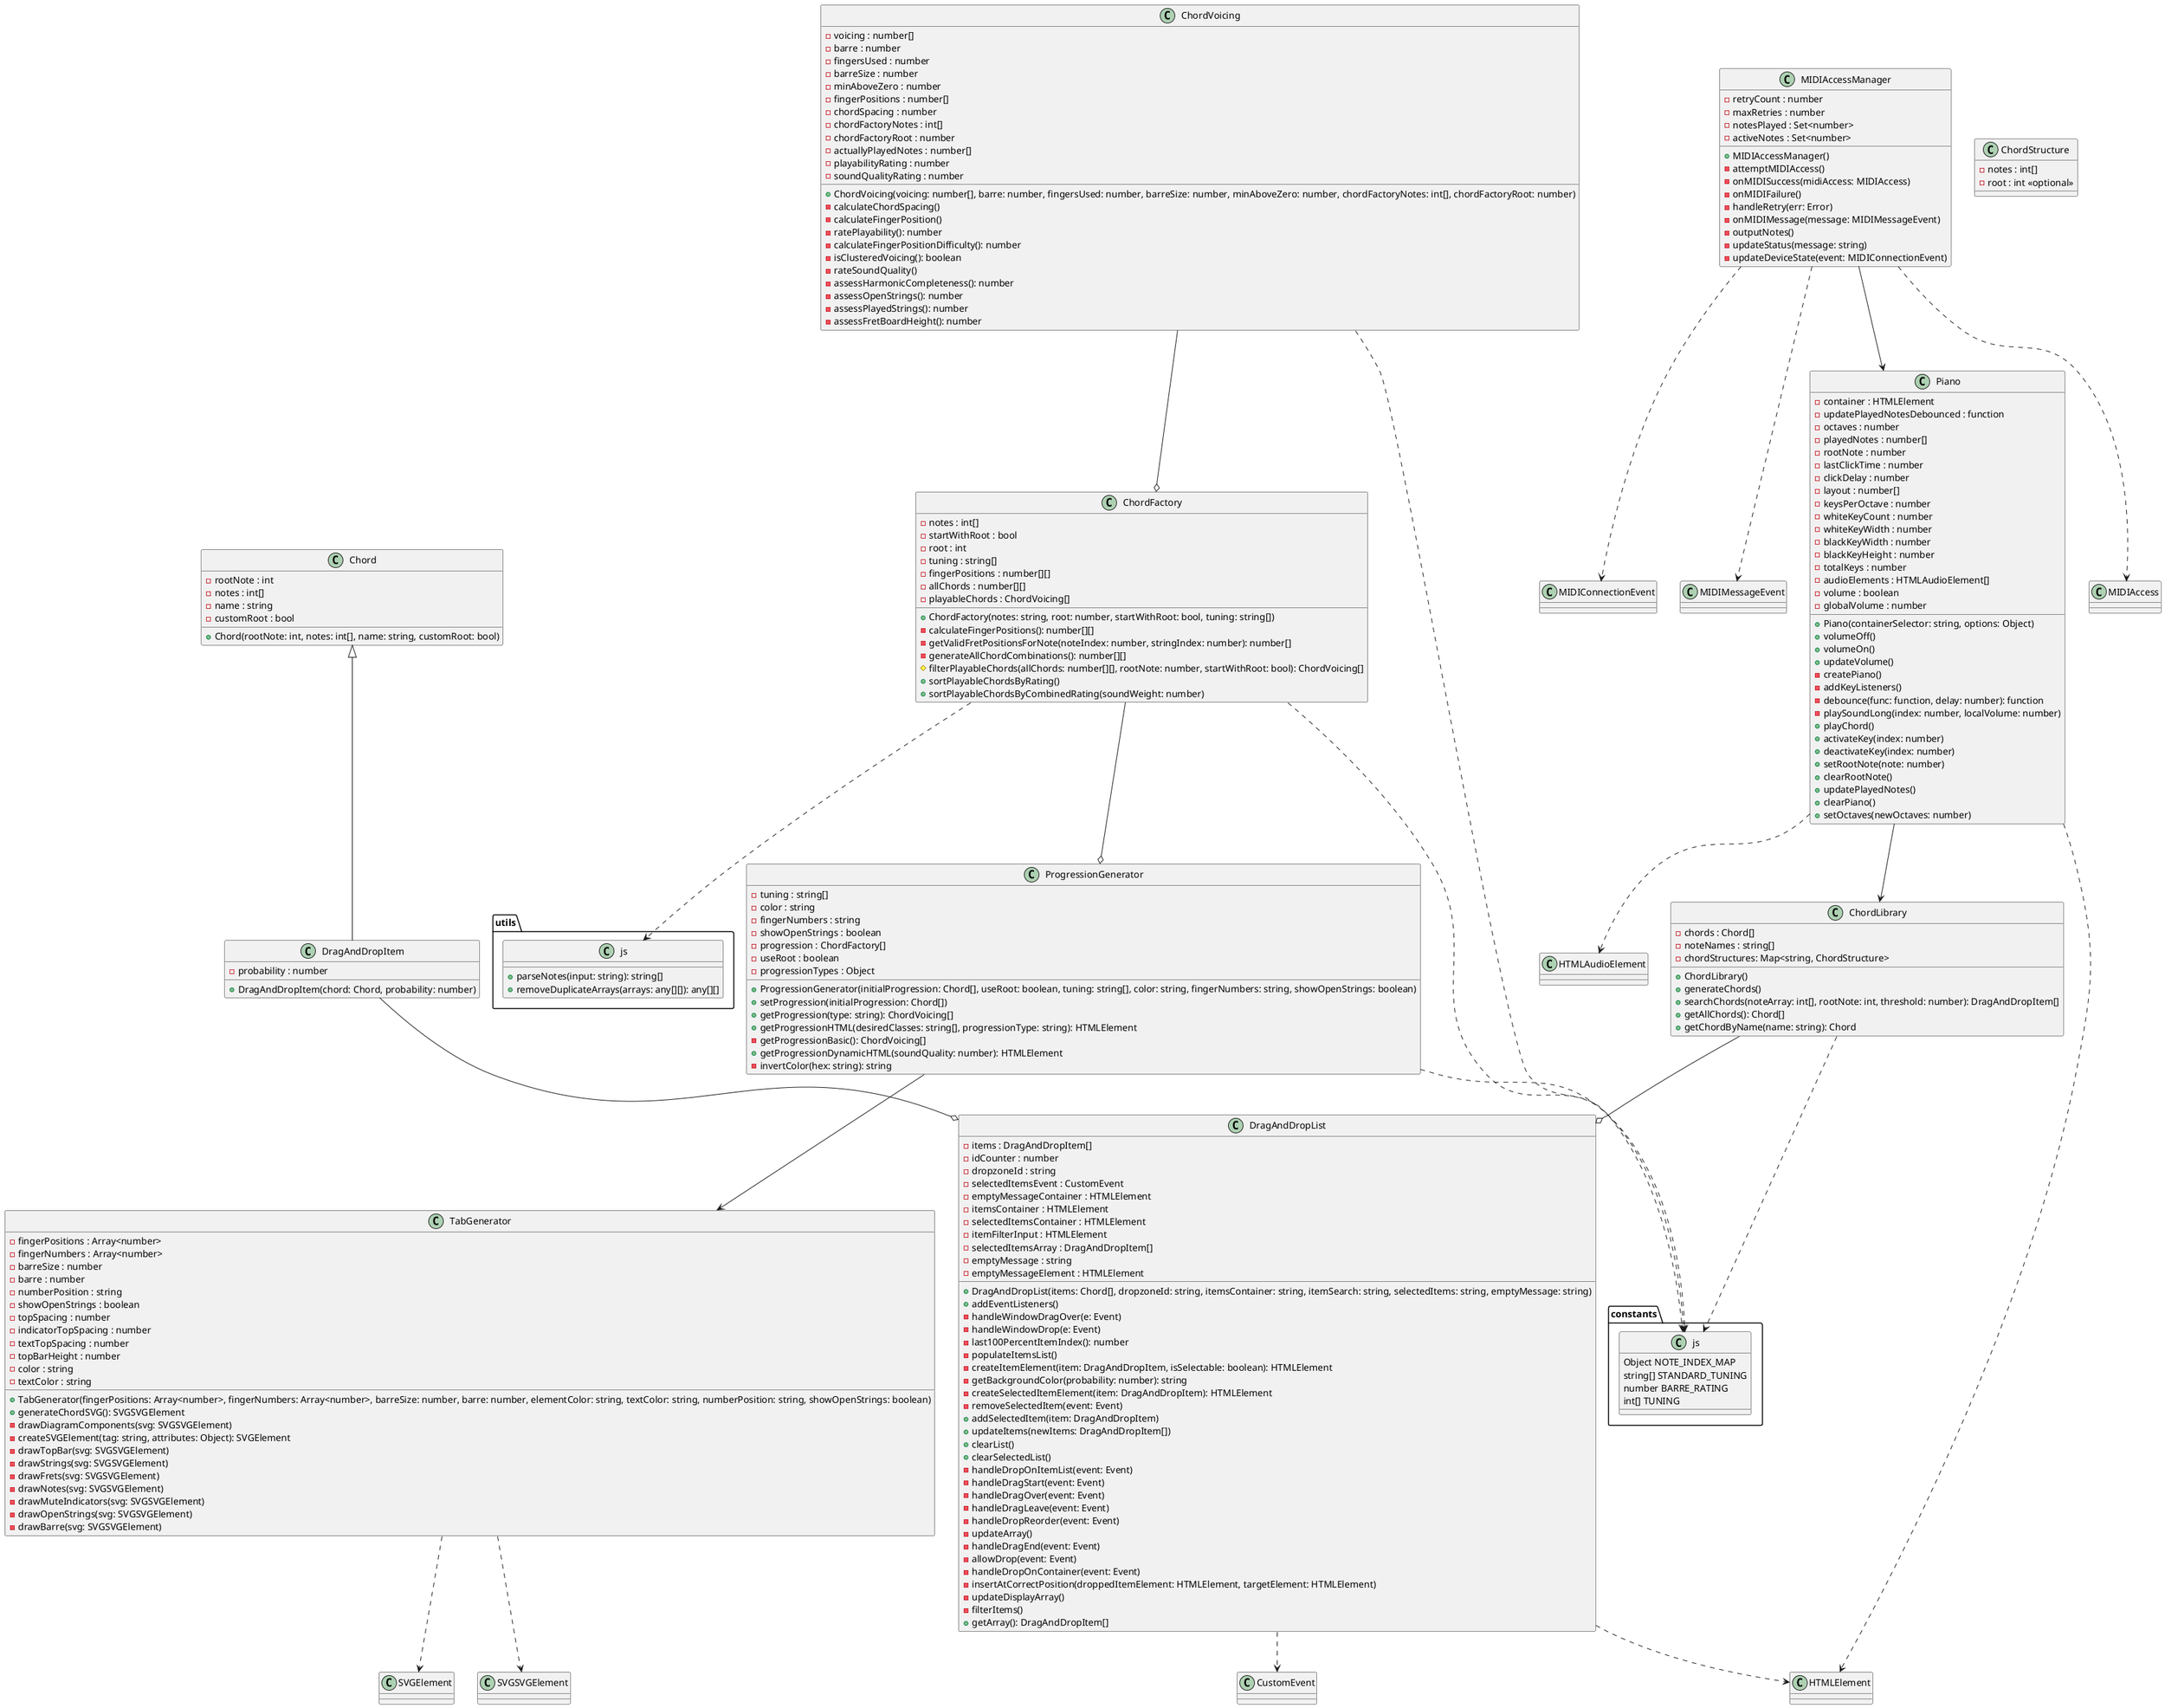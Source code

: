 @startuml

class "constants.js" {
  Object NOTE_INDEX_MAP
  string[] STANDARD_TUNING
  number BARRE_RATING 
  int[] TUNING
}

class "utils.js" {
  + parseNotes(input: string): string[]
  + removeDuplicateArrays(arrays: any[][]): any[][]
}

class Chord {
  - rootNote : int
  - notes : int[]
  - name : string
  - customRoot : bool
  + Chord(rootNote: int, notes: int[], name: string, customRoot: bool)
}

class ChordStructure {
  - notes : int[]
  - root : int <<optional>> 
}

class ChordLibrary {
  - chords : Chord[]
  - noteNames : string[]
  - chordStructures: Map<string, ChordStructure>
  + ChordLibrary()
  + generateChords()
  + searchChords(noteArray: int[], rootNote: int, threshold: number): DragAndDropItem[]
  + getAllChords(): Chord[]
  + getChordByName(name: string): Chord
}

ChordLibrary --o DragAndDropList
ChordLibrary ..> "constants.js"

class DragAndDropItem {
  - probability : number
  + DragAndDropItem(chord: Chord, probability: number)
}

Chord <|-- DragAndDropItem
DragAndDropItem --o DragAndDropList

class DragAndDropList {
  - items : DragAndDropItem[]
  - idCounter : number
  - dropzoneId : string
  - selectedItemsEvent : CustomEvent
  - emptyMessageContainer : HTMLElement
  - itemsContainer : HTMLElement
  - selectedItemsContainer : HTMLElement
  - itemFilterInput : HTMLElement
  - selectedItemsArray : DragAndDropItem[]
  - emptyMessage : string
  - emptyMessageElement : HTMLElement
  + DragAndDropList(items: Chord[], dropzoneId: string, itemsContainer: string, itemSearch: string, selectedItems: string, emptyMessage: string)
  + addEventListeners()
  - handleWindowDragOver(e: Event)
  - handleWindowDrop(e: Event)
  - last100PercentItemIndex(): number
  - populateItemsList()
  - createItemElement(item: DragAndDropItem, isSelectable: boolean): HTMLElement
  - getBackgroundColor(probability: number): string
  - createSelectedItemElement(item: DragAndDropItem): HTMLElement
  - removeSelectedItem(event: Event)
  + addSelectedItem(item: DragAndDropItem)
  + updateItems(newItems: DragAndDropItem[])
  + clearList()
  + clearSelectedList()
  - handleDropOnItemList(event: Event)
  - handleDragStart(event: Event)
  - handleDragOver(event: Event)
  - handleDragLeave(event: Event)
  - handleDropReorder(event: Event)
  - updateArray()
  - handleDragEnd(event: Event)
  - allowDrop(event: Event)
  - handleDropOnContainer(event: Event)
  - insertAtCorrectPosition(droppedItemElement: HTMLElement, targetElement: HTMLElement)
  - updateDisplayArray()
  - filterItems()
  + getArray(): DragAndDropItem[]
}

DragAndDropList ..> HTMLElement
DragAndDropList ..> CustomEvent

class ChordFactory {
  - notes : int[]
  - startWithRoot : bool
  - root : int
  - tuning : string[]
  - fingerPositions : number[][]
  - allChords : number[][]
  - playableChords : ChordVoicing[]
  + ChordFactory(notes: string, root: number, startWithRoot: bool, tuning: string[])
  - calculateFingerPositions(): number[][]
  - getValidFretPositionsForNote(noteIndex: number, stringIndex: number): number[]
  - generateAllChordCombinations(): number[][]
  # filterPlayableChords(allChords: number[][], rootNote: number, startWithRoot: bool): ChordVoicing[]
  + sortPlayableChordsByRating()
  + sortPlayableChordsByCombinedRating(soundWeight: number)
}

ChordFactory ..> "constants.js"
ChordFactory ..> "utils.js"
ChordFactory --o ProgressionGenerator
ChordVoicing --o ChordFactory 

class ChordVoicing {
  - voicing : number[]
  - barre : number
  - fingersUsed : number
  - barreSize : number
  - minAboveZero : number
  - fingerPositions : number[]
  - chordSpacing : number
  - chordFactoryNotes : int[]
  - chordFactoryRoot : number
  - actuallyPlayedNotes : number[]
  - playabilityRating : number
  - soundQualityRating : number
  + ChordVoicing(voicing: number[], barre: number, fingersUsed: number, barreSize: number, minAboveZero: number, chordFactoryNotes: int[], chordFactoryRoot: number)
  - calculateChordSpacing()
  - calculateFingerPosition()
  - ratePlayability(): number
  - calculateFingerPositionDifficulty(): number
  - isClusteredVoicing(): boolean
  - rateSoundQuality()
  - assessHarmonicCompleteness(): number
  - assessOpenStrings(): number
  - assessPlayedStrings(): number
  - assessFretBoardHeight(): number
}

ChordVoicing ..> "constants.js" 

class Piano {
  - container : HTMLElement
  - updatePlayedNotesDebounced : function
  - octaves : number
  - playedNotes : number[]
  - rootNote : number
  - lastClickTime : number
  - clickDelay : number
  - layout : number[]
  - keysPerOctave : number
  - whiteKeyCount : number
  - whiteKeyWidth : number
  - blackKeyWidth : number
  - blackKeyHeight : number
  - totalKeys : number
  - audioElements : HTMLAudioElement[]
  - volume : boolean
  - globalVolume : number
  + Piano(containerSelector: string, options: Object)
  + volumeOff()
  + volumeOn()
  + updateVolume()
  - createPiano()
  - addKeyListeners()
  - debounce(func: function, delay: number): function
  - playSoundLong(index: number, localVolume: number)
  + playChord()
  + activateKey(index: number)
  + deactivateKey(index: number)
  + setRootNote(note: number)
  + clearRootNote()
  + updatePlayedNotes()
  + clearPiano()
  + setOctaves(newOctaves: number) 
}

Piano --> ChordLibrary
Piano ..> HTMLElement
Piano ..> HTMLAudioElement
MIDIAccessManager --> Piano

class ProgressionGenerator {
  - tuning : string[]
  - color : string
  - fingerNumbers : string
  - showOpenStrings : boolean
  - progression : ChordFactory[]
  - useRoot : boolean
  - progressionTypes : Object
  + ProgressionGenerator(initialProgression: Chord[], useRoot: boolean, tuning: string[], color: string, fingerNumbers: string, showOpenStrings: boolean)
  + setProgression(initialProgression: Chord[])
  + getProgression(type: string): ChordVoicing[]
  + getProgressionHTML(desiredClasses: string[], progressionType: string): HTMLElement
  - getProgressionBasic(): ChordVoicing[]
  + getProgressionDynamicHTML(soundQuality: number): HTMLElement
  - invertColor(hex: string): string
}

ProgressionGenerator --> TabGenerator
ProgressionGenerator ..> "constants.js"

class MIDIAccessManager {
  - retryCount : number
  - maxRetries : number
  - notesPlayed : Set<number>
  - activeNotes : Set<number>
  + MIDIAccessManager()
  - attemptMIDIAccess()
  - onMIDISuccess(midiAccess: MIDIAccess)
  - onMIDIFailure()
  - handleRetry(err: Error)
  - onMIDIMessage(message: MIDIMessageEvent)
  - outputNotes()
  - updateStatus(message: string)
  - updateDeviceState(event: MIDIConnectionEvent)
}

MIDIAccessManager ..> MIDIAccess
MIDIAccessManager ..> MIDIConnectionEvent
MIDIAccessManager ..> MIDIMessageEvent

class TabGenerator {
  - fingerPositions : Array<number>
  - fingerNumbers : Array<number>
  - barreSize : number
  - barre : number
  - numberPosition : string
  - showOpenStrings : boolean
  - topSpacing : number
  - indicatorTopSpacing : number
  - textTopSpacing : number
  - topBarHeight : number
  - color : string
  - textColor : string
  + TabGenerator(fingerPositions: Array<number>, fingerNumbers: Array<number>, barreSize: number, barre: number, elementColor: string, textColor: string, numberPosition: string, showOpenStrings: boolean)
  + generateChordSVG(): SVGSVGElement
  - drawDiagramComponents(svg: SVGSVGElement)
  - createSVGElement(tag: string, attributes: Object): SVGElement
  - drawTopBar(svg: SVGSVGElement)
  - drawStrings(svg: SVGSVGElement)
  - drawFrets(svg: SVGSVGElement)
  - drawNotes(svg: SVGSVGElement)
  - drawMuteIndicators(svg: SVGSVGElement)
  - drawOpenStrings(svg: SVGSVGElement)
  - drawBarre(svg: SVGSVGElement)
}

TabGenerator ..> SVGSVGElement
TabGenerator ..> SVGElement
@enduml